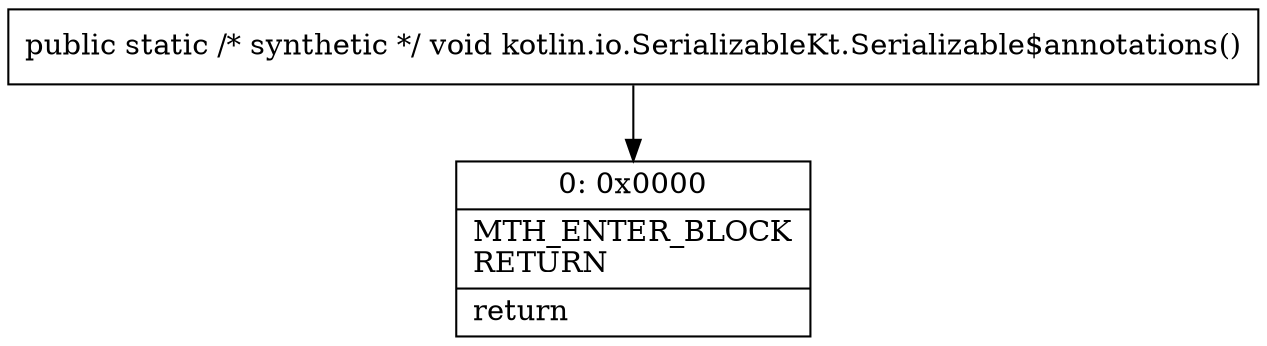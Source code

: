 digraph "CFG forkotlin.io.SerializableKt.Serializable$annotations()V" {
Node_0 [shape=record,label="{0\:\ 0x0000|MTH_ENTER_BLOCK\lRETURN\l|return\l}"];
MethodNode[shape=record,label="{public static \/* synthetic *\/ void kotlin.io.SerializableKt.Serializable$annotations() }"];
MethodNode -> Node_0;
}

